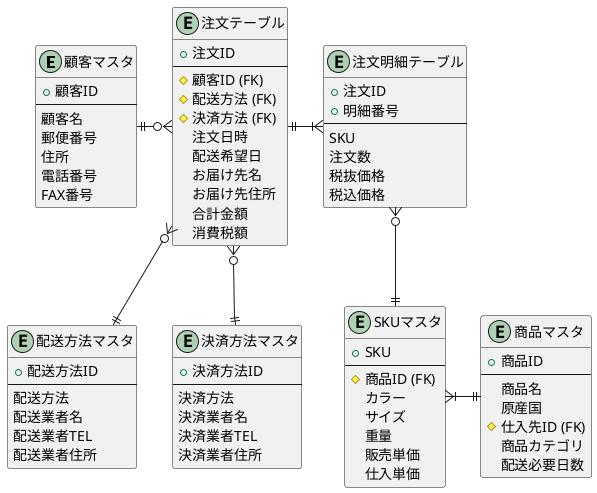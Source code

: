 @startuml

entity 顧客マスタ {
  + 顧客ID
  ---
  顧客名
  郵便番号
  住所
  電話番号
  FAX番号
}

entity 注文テーブル {
  + 注文ID
  ---
  # 顧客ID (FK)
  # 配送方法 (FK)
  # 決済方法 (FK)
  注文日時
  配送希望日
  お届け先名
  お届け先住所
  合計金額
  消費税額
}

entity 配送方法マスタ {
  + 配送方法ID
  ---
  配送方法
  配送業者名
  配送業者TEL
  配送業者住所
}

entity 決済方法マスタ {
  + 決済方法ID
  ---
  決済方法
  決済業者名
  決済業者TEL
  決済業者住所
}

entity 注文明細テーブル {
  + 注文ID
  + 明細番号
  ---
  SKU
  注文数
  税抜価格
  税込価格
}

entity SKUマスタ {
  + SKU
  ---
  # 商品ID (FK)
  カラー
  サイズ
  重量
  販売単価
  仕入単価
}

entity 商品マスタ {
  + 商品ID
  ---
  商品名
  原産国
  # 仕入先ID (FK)
  商品カテゴリ
  配送必要日数
}

注文テーブル }o-l-|| 顧客マスタ
注文テーブル }o--|| 配送方法マスタ
注文テーブル }o--|| 決済方法マスタ
注文テーブル ||-r-|{ 注文明細テーブル
注文明細テーブル }o--|| SKUマスタ
SKUマスタ }|-r-|| 商品マスタ


@enduml
